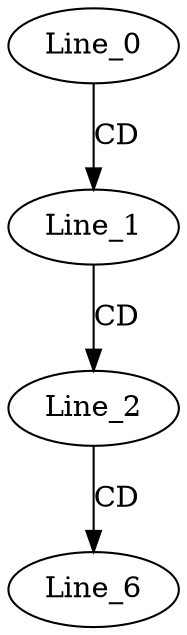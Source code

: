 digraph G {
  Line_0;
  Line_1;
  Line_2;
  Line_6;
  Line_0 -> Line_1 [ label="CD" ];
  Line_1 -> Line_2 [ label="CD" ];
  Line_2 -> Line_6 [ label="CD" ];
}
